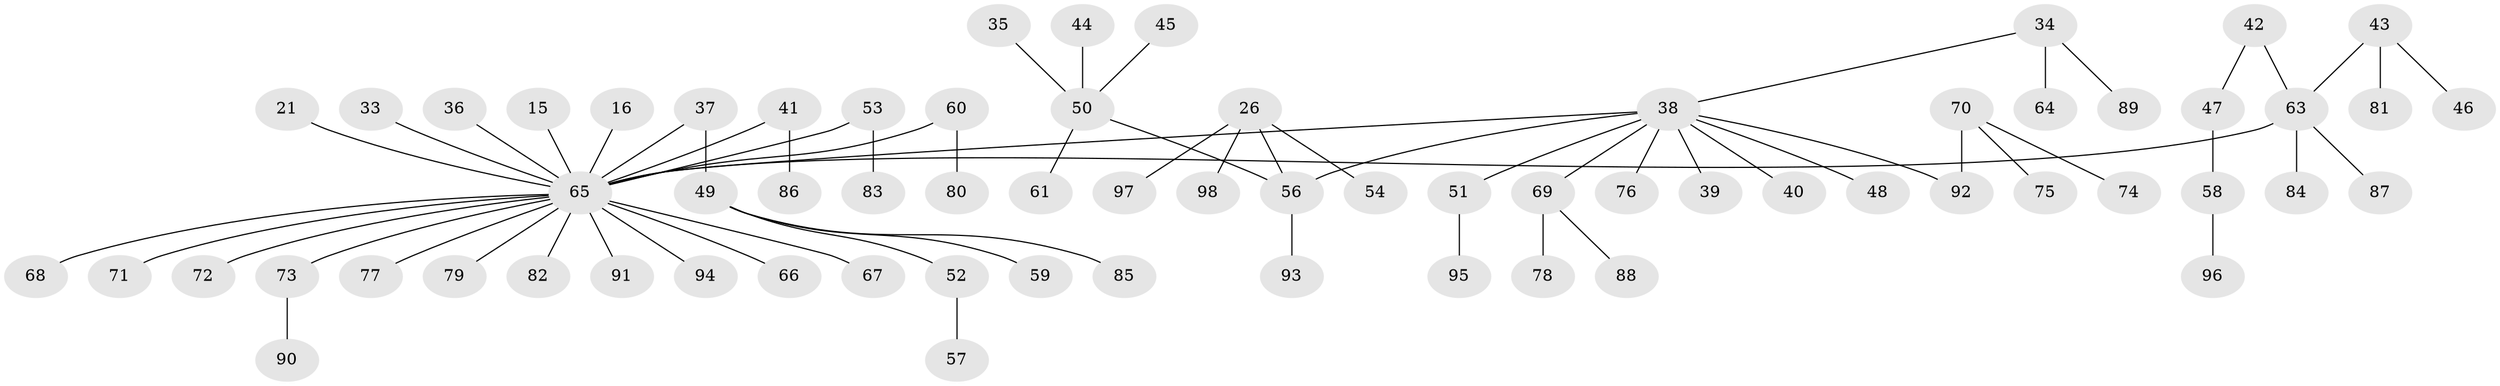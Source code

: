 // original degree distribution, {3: 0.11224489795918367, 4: 0.061224489795918366, 7: 0.01020408163265306, 5: 0.030612244897959183, 2: 0.23469387755102042, 6: 0.030612244897959183, 1: 0.5204081632653061}
// Generated by graph-tools (version 1.1) at 2025/56/03/04/25 21:56:12]
// undirected, 68 vertices, 67 edges
graph export_dot {
graph [start="1"]
  node [color=gray90,style=filled];
  15;
  16;
  21;
  26;
  33;
  34;
  35;
  36;
  37;
  38 [super="+20+30"];
  39;
  40;
  41;
  42;
  43;
  44;
  45;
  46;
  47;
  48;
  49;
  50 [super="+6"];
  51 [super="+24"];
  52;
  53;
  54;
  56 [super="+25"];
  57;
  58;
  59;
  60;
  61;
  63 [super="+29"];
  64;
  65 [super="+31+62"];
  66;
  67;
  68;
  69;
  70;
  71;
  72;
  73 [super="+32"];
  74;
  75;
  76;
  77;
  78;
  79;
  80;
  81;
  82;
  83;
  84;
  85;
  86;
  87;
  88;
  89;
  90;
  91;
  92 [super="+55"];
  93;
  94;
  95;
  96;
  97;
  98;
  15 -- 65;
  16 -- 65;
  21 -- 65;
  26 -- 54;
  26 -- 97;
  26 -- 98;
  26 -- 56;
  33 -- 65;
  34 -- 64;
  34 -- 89;
  34 -- 38;
  35 -- 50;
  36 -- 65;
  37 -- 49;
  37 -- 65;
  38 -- 40;
  38 -- 48;
  38 -- 76;
  38 -- 69;
  38 -- 39;
  38 -- 51;
  38 -- 92;
  38 -- 56;
  38 -- 65;
  41 -- 86;
  41 -- 65;
  42 -- 47;
  42 -- 63;
  43 -- 46;
  43 -- 81;
  43 -- 63;
  44 -- 50;
  45 -- 50;
  47 -- 58;
  49 -- 52;
  49 -- 59;
  49 -- 85;
  50 -- 61;
  50 -- 56;
  51 -- 95;
  52 -- 57;
  53 -- 83;
  53 -- 65;
  56 -- 93;
  58 -- 96;
  60 -- 80;
  60 -- 65;
  63 -- 87;
  63 -- 84;
  63 -- 65;
  65 -- 77;
  65 -- 66;
  65 -- 67;
  65 -- 68;
  65 -- 71;
  65 -- 72;
  65 -- 73;
  65 -- 79;
  65 -- 82;
  65 -- 91;
  65 -- 94;
  69 -- 78;
  69 -- 88;
  70 -- 74;
  70 -- 75;
  70 -- 92;
  73 -- 90;
}
